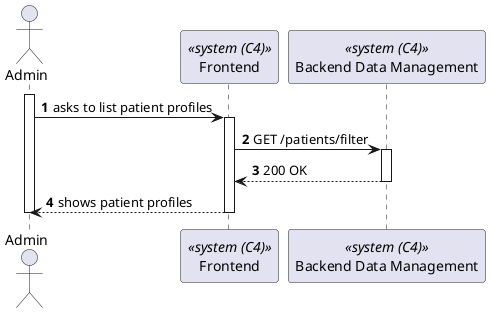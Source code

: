 @startuml process-view
autonumber

actor "Admin" as Admin
participant Frontend as "Frontend" <<system (C4)>>
participant BackendDataManagement as "Backend Data Management" <<system (C4)>>

activate Admin
    Admin -> Frontend : asks to list patient profiles
    activate Frontend
        Frontend-> BackendDataManagement : GET /patients/filter
        activate BackendDataManagement
            Frontend <-- BackendDataManagement : 200 OK
        deactivate BackendDataManagement
    Frontend --> Admin : shows patient profiles
    deactivate Frontend
deactivate Admin

@enduml